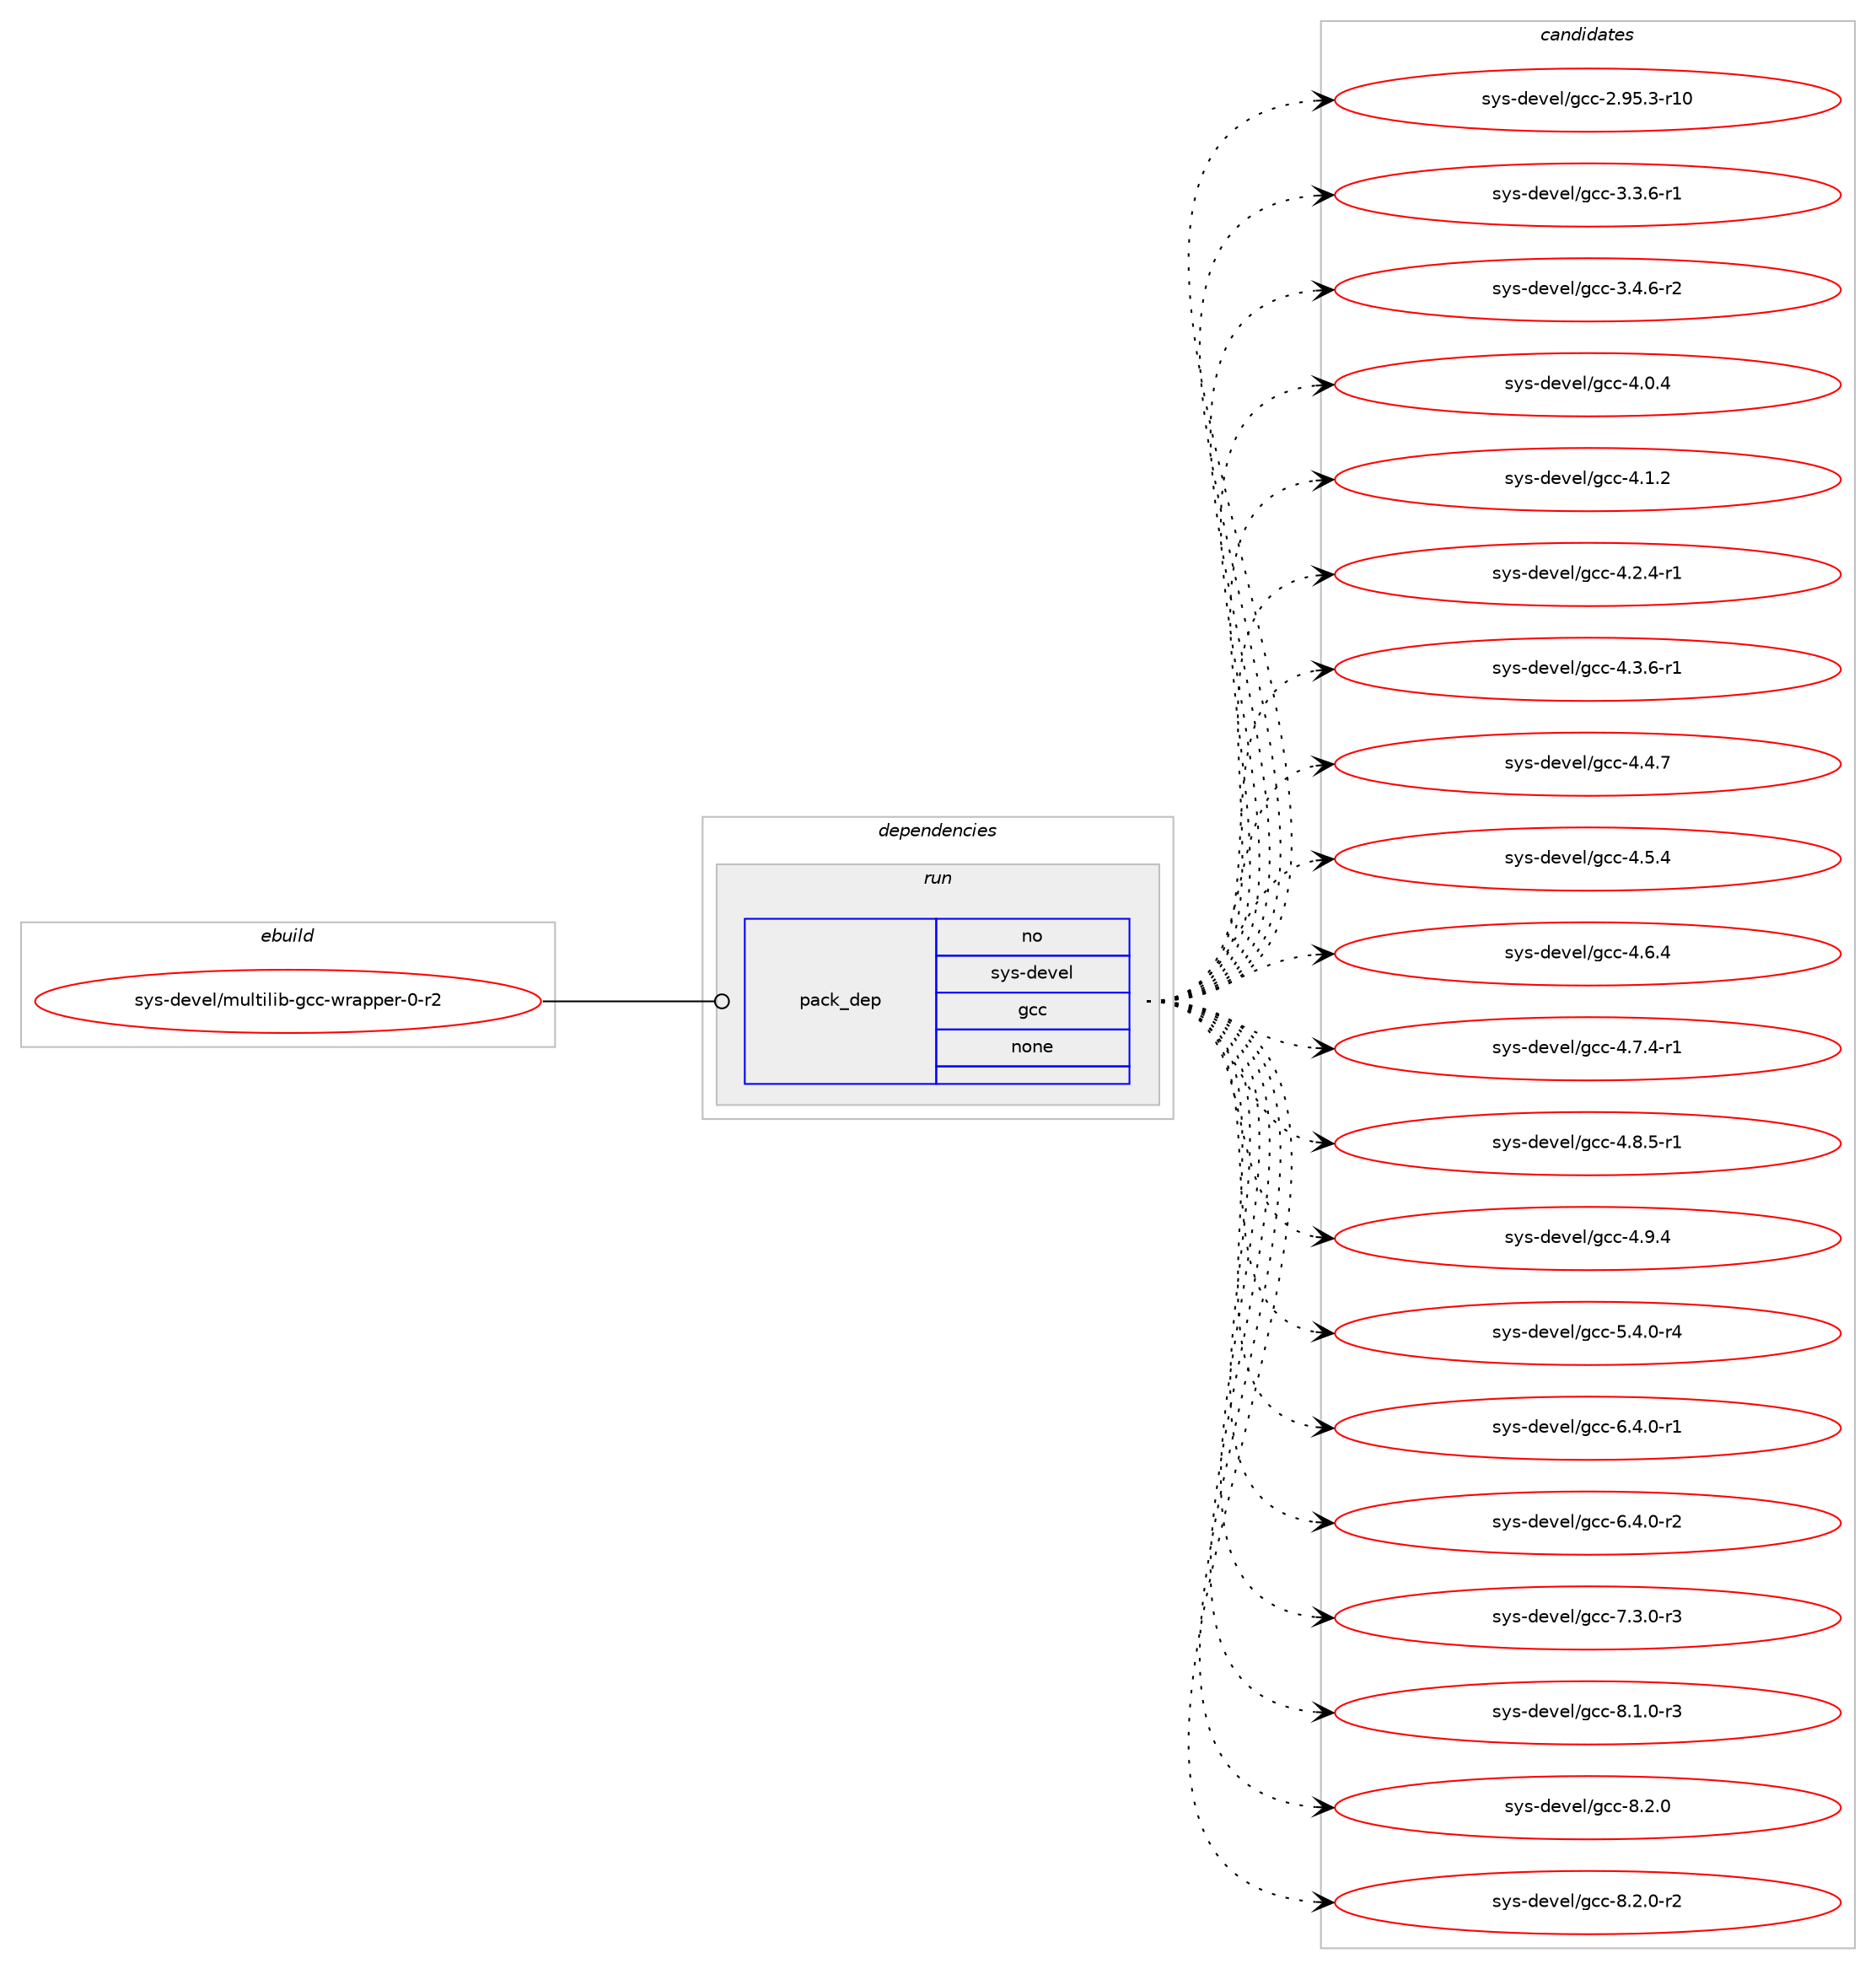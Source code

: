 digraph prolog {

# *************
# Graph options
# *************

newrank=true;
concentrate=true;
compound=true;
graph [rankdir=LR,fontname=Helvetica,fontsize=10,ranksep=1.5];#, ranksep=2.5, nodesep=0.2];
edge  [arrowhead=vee];
node  [fontname=Helvetica,fontsize=10];

# **********
# The ebuild
# **********

subgraph cluster_leftcol {
color=gray;
rank=same;
label=<<i>ebuild</i>>;
id [label="sys-devel/multilib-gcc-wrapper-0-r2", color=red, width=4, href="../sys-devel/multilib-gcc-wrapper-0-r2.svg"];
}

# ****************
# The dependencies
# ****************

subgraph cluster_midcol {
color=gray;
label=<<i>dependencies</i>>;
subgraph cluster_compile {
fillcolor="#eeeeee";
style=filled;
label=<<i>compile</i>>;
}
subgraph cluster_compileandrun {
fillcolor="#eeeeee";
style=filled;
label=<<i>compile and run</i>>;
}
subgraph cluster_run {
fillcolor="#eeeeee";
style=filled;
label=<<i>run</i>>;
subgraph pack2504 {
dependency3028 [label=<<TABLE BORDER="0" CELLBORDER="1" CELLSPACING="0" CELLPADDING="4" WIDTH="220"><TR><TD ROWSPAN="6" CELLPADDING="30">pack_dep</TD></TR><TR><TD WIDTH="110">no</TD></TR><TR><TD>sys-devel</TD></TR><TR><TD>gcc</TD></TR><TR><TD>none</TD></TR><TR><TD></TD></TR></TABLE>>, shape=none, color=blue];
}
id:e -> dependency3028:w [weight=20,style="solid",arrowhead="odot"];
}
}

# **************
# The candidates
# **************

subgraph cluster_choices {
rank=same;
color=gray;
label=<<i>candidates</i>>;

subgraph choice2504 {
color=black;
nodesep=1;
choice1151211154510010111810110847103999945504657534651451144948 [label="sys-devel/gcc-2.95.3-r10", color=red, width=4,href="../sys-devel/gcc-2.95.3-r10.svg"];
choice115121115451001011181011084710399994551465146544511449 [label="sys-devel/gcc-3.3.6-r1", color=red, width=4,href="../sys-devel/gcc-3.3.6-r1.svg"];
choice115121115451001011181011084710399994551465246544511450 [label="sys-devel/gcc-3.4.6-r2", color=red, width=4,href="../sys-devel/gcc-3.4.6-r2.svg"];
choice11512111545100101118101108471039999455246484652 [label="sys-devel/gcc-4.0.4", color=red, width=4,href="../sys-devel/gcc-4.0.4.svg"];
choice11512111545100101118101108471039999455246494650 [label="sys-devel/gcc-4.1.2", color=red, width=4,href="../sys-devel/gcc-4.1.2.svg"];
choice115121115451001011181011084710399994552465046524511449 [label="sys-devel/gcc-4.2.4-r1", color=red, width=4,href="../sys-devel/gcc-4.2.4-r1.svg"];
choice115121115451001011181011084710399994552465146544511449 [label="sys-devel/gcc-4.3.6-r1", color=red, width=4,href="../sys-devel/gcc-4.3.6-r1.svg"];
choice11512111545100101118101108471039999455246524655 [label="sys-devel/gcc-4.4.7", color=red, width=4,href="../sys-devel/gcc-4.4.7.svg"];
choice11512111545100101118101108471039999455246534652 [label="sys-devel/gcc-4.5.4", color=red, width=4,href="../sys-devel/gcc-4.5.4.svg"];
choice11512111545100101118101108471039999455246544652 [label="sys-devel/gcc-4.6.4", color=red, width=4,href="../sys-devel/gcc-4.6.4.svg"];
choice115121115451001011181011084710399994552465546524511449 [label="sys-devel/gcc-4.7.4-r1", color=red, width=4,href="../sys-devel/gcc-4.7.4-r1.svg"];
choice115121115451001011181011084710399994552465646534511449 [label="sys-devel/gcc-4.8.5-r1", color=red, width=4,href="../sys-devel/gcc-4.8.5-r1.svg"];
choice11512111545100101118101108471039999455246574652 [label="sys-devel/gcc-4.9.4", color=red, width=4,href="../sys-devel/gcc-4.9.4.svg"];
choice115121115451001011181011084710399994553465246484511452 [label="sys-devel/gcc-5.4.0-r4", color=red, width=4,href="../sys-devel/gcc-5.4.0-r4.svg"];
choice115121115451001011181011084710399994554465246484511449 [label="sys-devel/gcc-6.4.0-r1", color=red, width=4,href="../sys-devel/gcc-6.4.0-r1.svg"];
choice115121115451001011181011084710399994554465246484511450 [label="sys-devel/gcc-6.4.0-r2", color=red, width=4,href="../sys-devel/gcc-6.4.0-r2.svg"];
choice115121115451001011181011084710399994555465146484511451 [label="sys-devel/gcc-7.3.0-r3", color=red, width=4,href="../sys-devel/gcc-7.3.0-r3.svg"];
choice115121115451001011181011084710399994556464946484511451 [label="sys-devel/gcc-8.1.0-r3", color=red, width=4,href="../sys-devel/gcc-8.1.0-r3.svg"];
choice11512111545100101118101108471039999455646504648 [label="sys-devel/gcc-8.2.0", color=red, width=4,href="../sys-devel/gcc-8.2.0.svg"];
choice115121115451001011181011084710399994556465046484511450 [label="sys-devel/gcc-8.2.0-r2", color=red, width=4,href="../sys-devel/gcc-8.2.0-r2.svg"];
dependency3028:e -> choice1151211154510010111810110847103999945504657534651451144948:w [style=dotted,weight="100"];
dependency3028:e -> choice115121115451001011181011084710399994551465146544511449:w [style=dotted,weight="100"];
dependency3028:e -> choice115121115451001011181011084710399994551465246544511450:w [style=dotted,weight="100"];
dependency3028:e -> choice11512111545100101118101108471039999455246484652:w [style=dotted,weight="100"];
dependency3028:e -> choice11512111545100101118101108471039999455246494650:w [style=dotted,weight="100"];
dependency3028:e -> choice115121115451001011181011084710399994552465046524511449:w [style=dotted,weight="100"];
dependency3028:e -> choice115121115451001011181011084710399994552465146544511449:w [style=dotted,weight="100"];
dependency3028:e -> choice11512111545100101118101108471039999455246524655:w [style=dotted,weight="100"];
dependency3028:e -> choice11512111545100101118101108471039999455246534652:w [style=dotted,weight="100"];
dependency3028:e -> choice11512111545100101118101108471039999455246544652:w [style=dotted,weight="100"];
dependency3028:e -> choice115121115451001011181011084710399994552465546524511449:w [style=dotted,weight="100"];
dependency3028:e -> choice115121115451001011181011084710399994552465646534511449:w [style=dotted,weight="100"];
dependency3028:e -> choice11512111545100101118101108471039999455246574652:w [style=dotted,weight="100"];
dependency3028:e -> choice115121115451001011181011084710399994553465246484511452:w [style=dotted,weight="100"];
dependency3028:e -> choice115121115451001011181011084710399994554465246484511449:w [style=dotted,weight="100"];
dependency3028:e -> choice115121115451001011181011084710399994554465246484511450:w [style=dotted,weight="100"];
dependency3028:e -> choice115121115451001011181011084710399994555465146484511451:w [style=dotted,weight="100"];
dependency3028:e -> choice115121115451001011181011084710399994556464946484511451:w [style=dotted,weight="100"];
dependency3028:e -> choice11512111545100101118101108471039999455646504648:w [style=dotted,weight="100"];
dependency3028:e -> choice115121115451001011181011084710399994556465046484511450:w [style=dotted,weight="100"];
}
}

}
